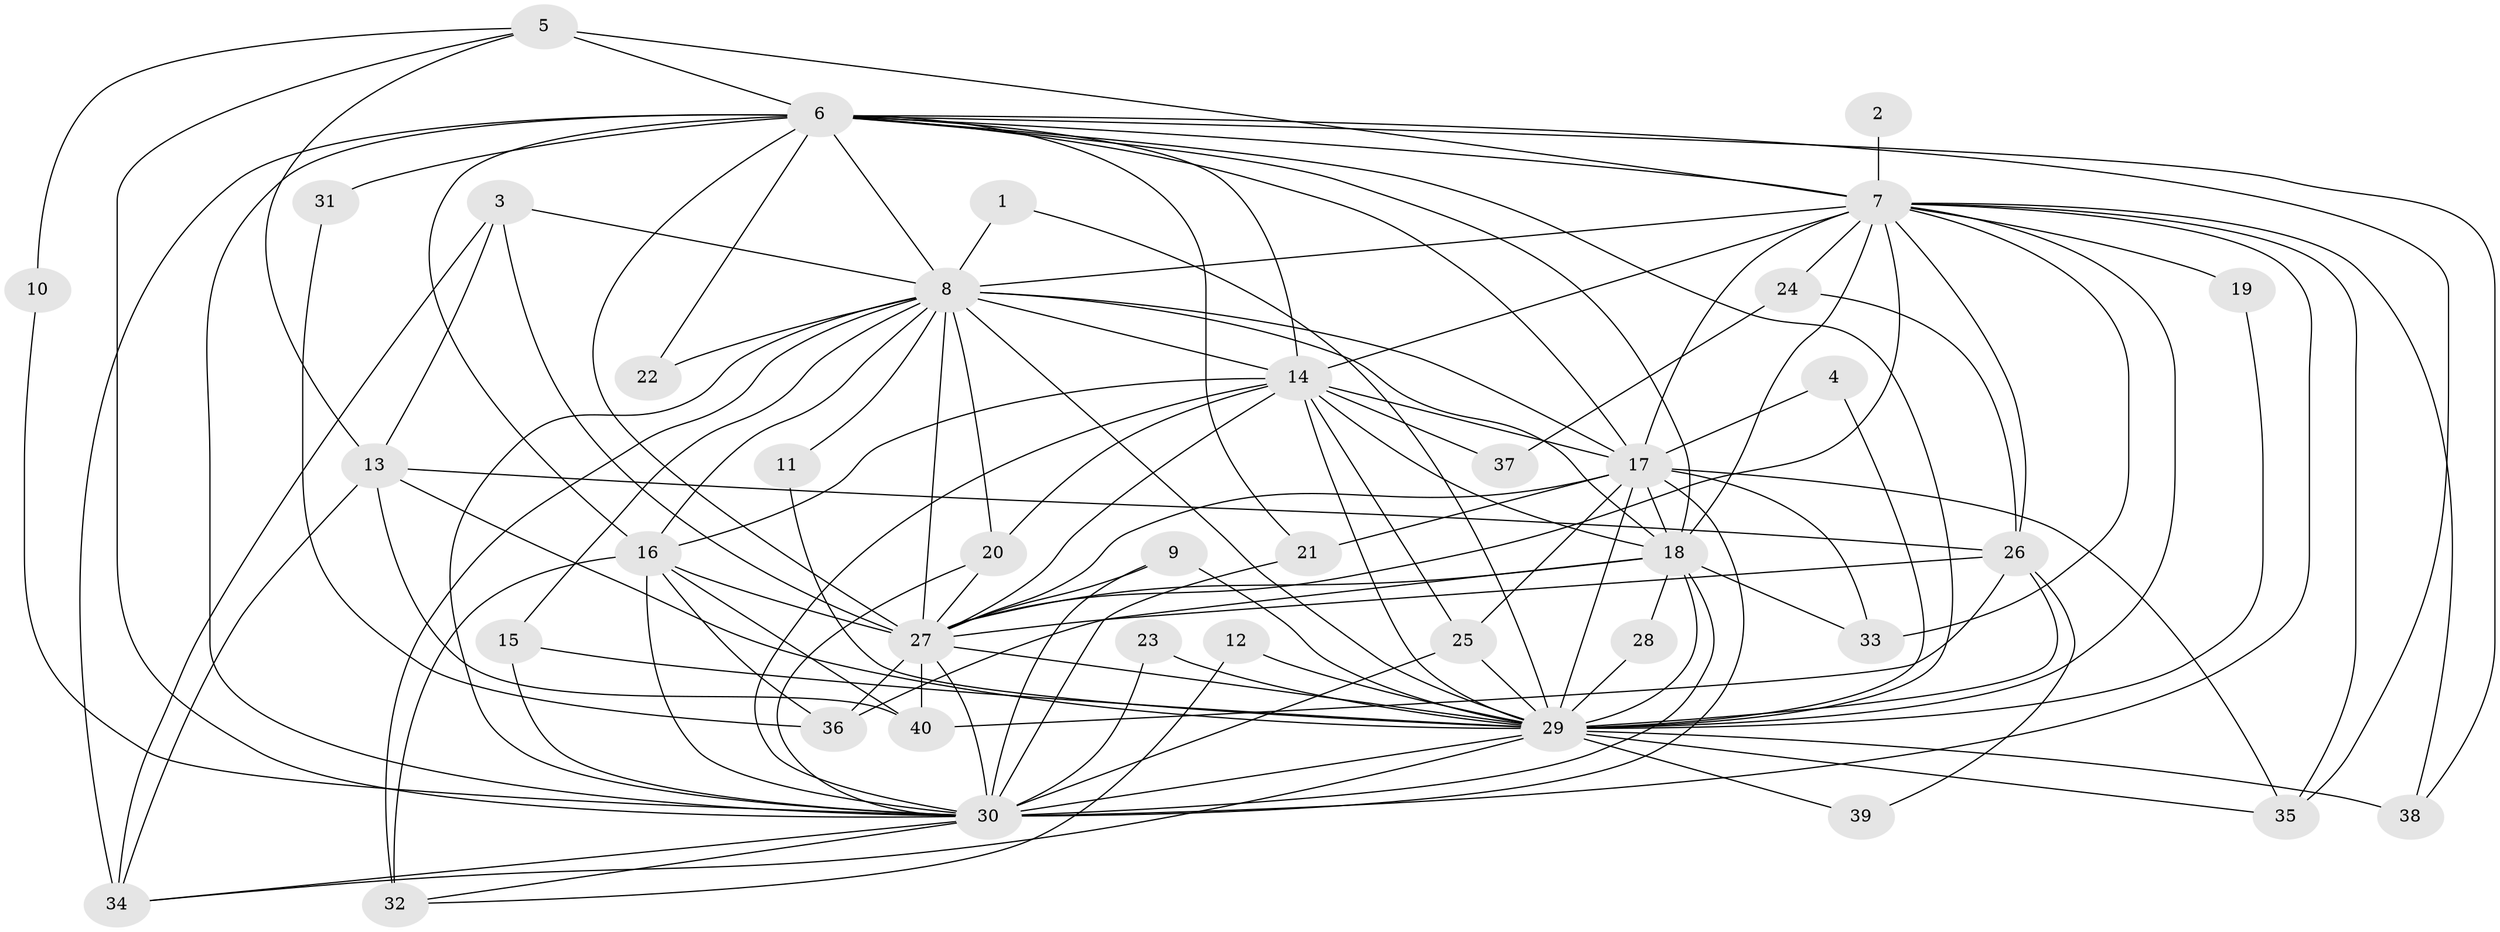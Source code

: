 // original degree distribution, {20: 0.01, 38: 0.01, 24: 0.01, 22: 0.03, 17: 0.01, 16: 0.01, 15: 0.01, 13: 0.01, 2: 0.52, 5: 0.03, 3: 0.23, 6: 0.01, 4: 0.1, 7: 0.01}
// Generated by graph-tools (version 1.1) at 2025/36/03/04/25 23:36:22]
// undirected, 40 vertices, 122 edges
graph export_dot {
  node [color=gray90,style=filled];
  1;
  2;
  3;
  4;
  5;
  6;
  7;
  8;
  9;
  10;
  11;
  12;
  13;
  14;
  15;
  16;
  17;
  18;
  19;
  20;
  21;
  22;
  23;
  24;
  25;
  26;
  27;
  28;
  29;
  30;
  31;
  32;
  33;
  34;
  35;
  36;
  37;
  38;
  39;
  40;
  1 -- 8 [weight=1.0];
  1 -- 29 [weight=1.0];
  2 -- 7 [weight=1.0];
  3 -- 8 [weight=1.0];
  3 -- 13 [weight=1.0];
  3 -- 27 [weight=1.0];
  3 -- 34 [weight=1.0];
  4 -- 17 [weight=1.0];
  4 -- 29 [weight=1.0];
  5 -- 6 [weight=2.0];
  5 -- 7 [weight=1.0];
  5 -- 10 [weight=1.0];
  5 -- 13 [weight=1.0];
  5 -- 30 [weight=1.0];
  6 -- 7 [weight=2.0];
  6 -- 8 [weight=1.0];
  6 -- 14 [weight=1.0];
  6 -- 16 [weight=1.0];
  6 -- 17 [weight=1.0];
  6 -- 18 [weight=1.0];
  6 -- 21 [weight=1.0];
  6 -- 22 [weight=1.0];
  6 -- 27 [weight=3.0];
  6 -- 29 [weight=3.0];
  6 -- 30 [weight=2.0];
  6 -- 31 [weight=2.0];
  6 -- 34 [weight=1.0];
  6 -- 35 [weight=1.0];
  6 -- 38 [weight=1.0];
  7 -- 8 [weight=1.0];
  7 -- 14 [weight=1.0];
  7 -- 17 [weight=2.0];
  7 -- 18 [weight=1.0];
  7 -- 19 [weight=1.0];
  7 -- 24 [weight=2.0];
  7 -- 26 [weight=1.0];
  7 -- 27 [weight=3.0];
  7 -- 29 [weight=1.0];
  7 -- 30 [weight=1.0];
  7 -- 33 [weight=1.0];
  7 -- 35 [weight=1.0];
  7 -- 38 [weight=1.0];
  8 -- 11 [weight=1.0];
  8 -- 14 [weight=1.0];
  8 -- 15 [weight=1.0];
  8 -- 16 [weight=1.0];
  8 -- 17 [weight=3.0];
  8 -- 18 [weight=2.0];
  8 -- 20 [weight=1.0];
  8 -- 22 [weight=2.0];
  8 -- 27 [weight=2.0];
  8 -- 29 [weight=1.0];
  8 -- 30 [weight=1.0];
  8 -- 32 [weight=2.0];
  9 -- 27 [weight=2.0];
  9 -- 29 [weight=1.0];
  9 -- 30 [weight=1.0];
  10 -- 30 [weight=1.0];
  11 -- 29 [weight=1.0];
  12 -- 29 [weight=1.0];
  12 -- 32 [weight=1.0];
  13 -- 26 [weight=1.0];
  13 -- 29 [weight=1.0];
  13 -- 34 [weight=1.0];
  13 -- 40 [weight=1.0];
  14 -- 16 [weight=1.0];
  14 -- 17 [weight=2.0];
  14 -- 18 [weight=1.0];
  14 -- 20 [weight=1.0];
  14 -- 25 [weight=1.0];
  14 -- 27 [weight=2.0];
  14 -- 29 [weight=2.0];
  14 -- 30 [weight=1.0];
  14 -- 37 [weight=1.0];
  15 -- 29 [weight=2.0];
  15 -- 30 [weight=1.0];
  16 -- 27 [weight=1.0];
  16 -- 30 [weight=1.0];
  16 -- 32 [weight=1.0];
  16 -- 36 [weight=1.0];
  16 -- 40 [weight=1.0];
  17 -- 18 [weight=1.0];
  17 -- 21 [weight=1.0];
  17 -- 25 [weight=1.0];
  17 -- 27 [weight=2.0];
  17 -- 29 [weight=1.0];
  17 -- 30 [weight=2.0];
  17 -- 33 [weight=2.0];
  17 -- 35 [weight=1.0];
  18 -- 27 [weight=2.0];
  18 -- 28 [weight=2.0];
  18 -- 29 [weight=3.0];
  18 -- 30 [weight=1.0];
  18 -- 33 [weight=1.0];
  18 -- 36 [weight=1.0];
  19 -- 29 [weight=1.0];
  20 -- 27 [weight=2.0];
  20 -- 30 [weight=1.0];
  21 -- 30 [weight=1.0];
  23 -- 29 [weight=1.0];
  23 -- 30 [weight=1.0];
  24 -- 26 [weight=1.0];
  24 -- 37 [weight=1.0];
  25 -- 29 [weight=1.0];
  25 -- 30 [weight=1.0];
  26 -- 27 [weight=1.0];
  26 -- 29 [weight=1.0];
  26 -- 39 [weight=1.0];
  26 -- 40 [weight=1.0];
  27 -- 29 [weight=2.0];
  27 -- 30 [weight=3.0];
  27 -- 36 [weight=1.0];
  27 -- 40 [weight=1.0];
  28 -- 29 [weight=2.0];
  29 -- 30 [weight=2.0];
  29 -- 34 [weight=1.0];
  29 -- 35 [weight=1.0];
  29 -- 38 [weight=2.0];
  29 -- 39 [weight=1.0];
  30 -- 32 [weight=1.0];
  30 -- 34 [weight=1.0];
  31 -- 36 [weight=1.0];
}
